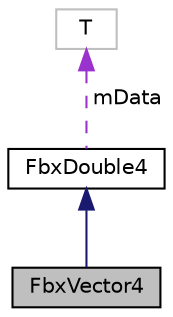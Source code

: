 digraph "FbxVector4"
{
  edge [fontname="Helvetica",fontsize="10",labelfontname="Helvetica",labelfontsize="10"];
  node [fontname="Helvetica",fontsize="10",shape=record];
  Node2 [label="FbxVector4",height=0.2,width=0.4,color="black", fillcolor="grey75", style="filled", fontcolor="black"];
  Node3 -> Node2 [dir="back",color="midnightblue",fontsize="10",style="solid",fontname="Helvetica"];
  Node3 [label="FbxDouble4",height=0.2,width=0.4,color="black", fillcolor="white", style="filled",URL="$class_fbx_vector_template4.html"];
  Node4 -> Node3 [dir="back",color="darkorchid3",fontsize="10",style="dashed",label=" mData" ,fontname="Helvetica"];
  Node4 [label="T",height=0.2,width=0.4,color="grey75", fillcolor="white", style="filled"];
}
